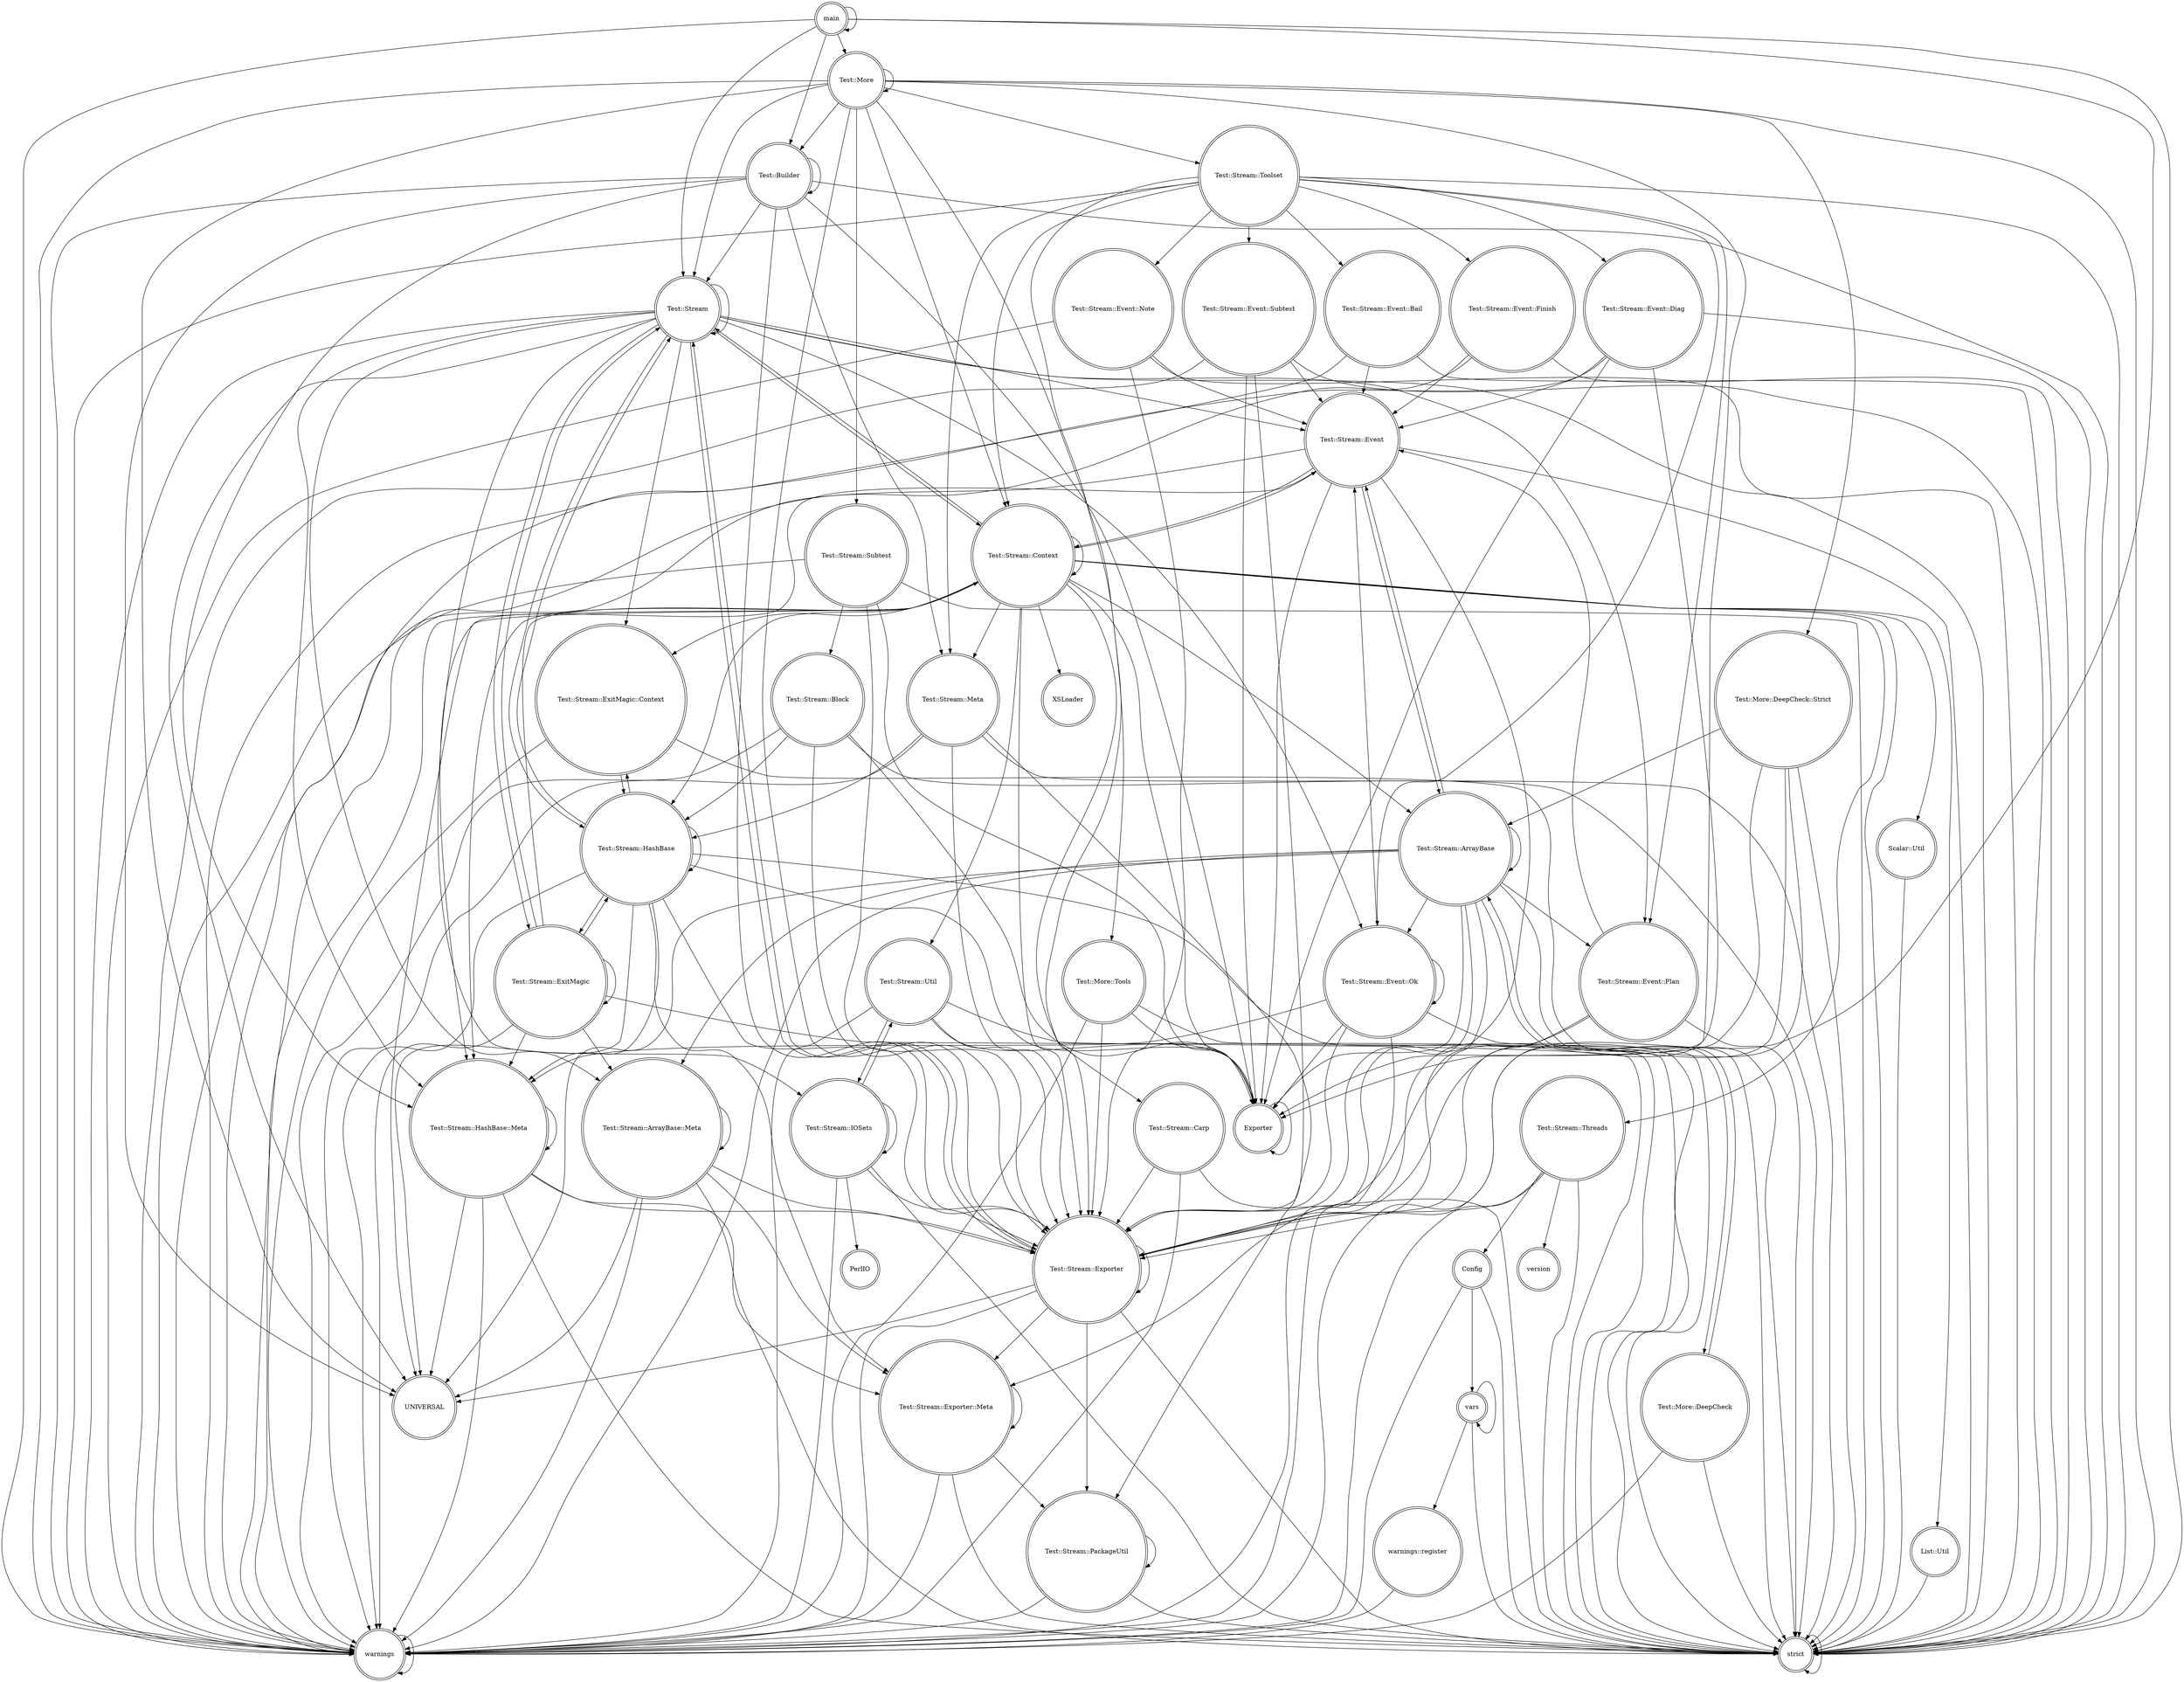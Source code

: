 digraph {
graph [overlap=false]
node [shape=doublecircle];
"main" -> "warnings";
"Test::Stream" -> "warnings";
"Test::Stream::Event::Finish" -> "Test::Stream::Event";
"vars" -> "warnings::register";
"Test::Stream::Event" -> "Test::Stream::Context";
"Test::Stream::Context" -> "Test::Stream::Carp";
"Test::Stream::ExitMagic" -> "Test::Stream";
"Test::Stream::ExitMagic" -> "Test::Stream::ArrayBase::Meta";
"Test::Stream" -> "Test::Stream::ExitMagic::Context";
"Test::Stream::Util" -> "strict";
"Test::Stream::Carp" -> "strict";
"Test::Stream" -> "UNIVERSAL";
"Test::Stream::Exporter" -> "Test::Stream::Exporter";
"Test::Stream::Toolset" -> "Test::Stream::Meta";
"Test::Stream::Util" -> "warnings";
"Scalar::Util" -> "strict";
"Test::More::DeepCheck::Strict" -> "Exporter";
"Test::Stream::HashBase" -> "Test::Stream::Exporter::Meta";
"main" -> "main";
"Test::Stream::ArrayBase" -> "Exporter";
"warnings" -> "warnings";
"Test::Stream::Event::Finish" -> "warnings";
"Test::Stream::IOSets" -> "strict";
"Test::Stream::Event::Plan" -> "Test::Stream::Event";
"Test::Stream::ArrayBase" -> "warnings";
"Config" -> "vars";
"Test::Stream::Toolset" -> "Test::Stream::Event::Note";
"Test::Stream::ArrayBase::Meta" -> "Test::Stream::Exporter";
"Test::Stream" -> "strict";
"Test::Stream::HashBase::Meta" -> "strict";
"Test::Builder" -> "strict";
"Test::Stream::HashBase" -> "warnings";
"Test::Stream::ExitMagic" -> "Test::Stream::HashBase::Meta";
"Test::Stream::Exporter" -> "warnings";
"Test::Stream" -> "Test::Stream::Exporter";
"Config" -> "strict";
"Test::Stream::ArrayBase::Meta" -> "strict";
"Test::Stream::Event::Ok" -> "warnings";
"Test::Stream::Event::Finish" -> "strict";
"Test::Stream::Event::Diag" -> "Test::Stream::Event";
"Test::Stream::Context" -> "Exporter";
"Test::Stream::Meta" -> "warnings";
"Test::Stream::Event" -> "Exporter";
"Test::Stream::HashBase::Meta" -> "Test::Stream::HashBase::Meta";
"Test::Stream::Toolset" -> "Test::Stream::Event::Ok";
"Test::Stream::Event::Subtest" -> "Test::Stream::Event";
"Test::Stream::Event" -> "Test::Stream::Exporter";
"Test::Stream" -> "Test::Stream::Event::Plan";
"Test::Stream::HashBase::Meta" -> "warnings";
"Test::Stream::HashBase" -> "Test::Stream::Exporter";
"Test::Stream" -> "Test::Stream::Context";
"Test::Stream::Context" -> "Test::Stream::Meta";
"Test::Stream::Event::Diag" -> "Exporter";
"Test::Stream::Threads" -> "Config";
"Test::More::DeepCheck::Strict" -> "warnings";
"Test::More" -> "Test::More::DeepCheck::Strict";
"Test::Stream::Toolset" -> "Test::Stream::Exporter";
"Test::Stream::Exporter" -> "UNIVERSAL";
"Test::Stream::Event::Note" -> "Test::Stream::Event";
"Test::Stream::Event" -> "Test::Stream::ArrayBase";
"Test::Stream" -> "Test::Stream::HashBase";
"Test::More" -> "strict";
"main" -> "Test::Stream::Exporter";
"Test::Stream::HashBase" -> "Exporter";
"main" -> "strict";
"Test::Stream::HashBase" -> "Test::Stream::HashBase::Meta";
"Test::Stream::Util" -> "Exporter";
"Test::Builder" -> "Test::Stream::Exporter";
"Test::Stream::ExitMagic" -> "Test::Stream::HashBase";
"Test::More::Tools" -> "Test::Stream::Exporter";
"Test::Stream" -> "Test::Stream";
"Test::Stream::Block" -> "Test::Stream::HashBase";
"Test::Stream::ArrayBase" -> "UNIVERSAL";
"Test::More" -> "Test::More::Tools";
"Test::Stream::ArrayBase" -> "Test::Stream::ArrayBase::Meta";
"Test::More" -> "Test::Stream::Toolset";
"Test::Stream::Event::Note" -> "strict";
"Test::Stream::Context" -> "Test::Stream::ArrayBase";
"Test::Stream" -> "Test::Stream::ExitMagic";
"Test::More::DeepCheck::Strict" -> "Test::Stream::ArrayBase";
"Test::Stream::Event::Bail" -> "warnings";
"Test::Stream::Context" -> "Test::Stream::Exporter";
"Test::Stream::Context" -> "Test::Stream::ExitMagic::Context";
"Test::Stream::IOSets" -> "Test::Stream::IOSets";
"Test::Stream::ExitMagic::Context" -> "strict";
"Test::Stream::ArrayBase" -> "Test::Stream::Exporter";
"Test::Stream::Event::Bail" -> "strict";
"Test::Stream::ExitMagic" -> "strict";
"Test::Stream::Context" -> "Test::Stream::Threads";
"Test::Stream::Event::Note" -> "warnings";
"Test::More::DeepCheck::Strict" -> "strict";
"Test::Stream::Util" -> "Test::Stream::IOSets";
"Test::Stream::Exporter" -> "Test::Stream::PackageUtil";
"Test::Builder" -> "Test::Builder";
"Test::More" -> "Test::Stream::Subtest";
"Test::Stream::PackageUtil" -> "Test::Stream::PackageUtil";
"Test::Stream::Toolset" -> "Test::Stream::Event::Diag";
"Test::Stream::Exporter" -> "Test::Stream";
"Test::Stream::Event::Diag" -> "Test::Stream::Exporter";
"Test::Stream::Subtest" -> "Test::Stream::Block";
"Test::Stream" -> "Test::Stream::Event";
"Test::More::DeepCheck" -> "warnings";
"Test::Stream::Exporter" -> "strict";
"Test::Stream::HashBase" -> "Test::Stream::ExitMagic::Context";
"Test::Stream::Threads" -> "warnings";
"Test::More" -> "Test::Stream";
"Test::Stream::Toolset" -> "warnings";
"Test::Stream::Context" -> "Test::Stream::HashBase";
"Test::Stream::Event::Subtest" -> "Exporter";
"Test::Stream::HashBase" -> "Test::Stream";
"Test::Stream::HashBase" -> "UNIVERSAL";
"Test::Stream::Toolset" -> "Test::Stream::Event::Finish";
"Test::Stream::ExitMagic" -> "warnings";
"Test::Stream::Threads" -> "Test::Stream::Exporter";
"Test::Stream::Event::Subtest" -> "Test::Stream::Exporter";
"Test::Stream::Context" -> "List::Util";
"Test::Stream::Block" -> "strict";
"vars" -> "vars";
"Test::Stream::Threads" -> "strict";
"Test::Stream::ArrayBase" -> "Test::Stream::ArrayBase";
"Test::Stream::HashBase" -> "Test::Stream::HashBase";
"Test::Stream::Event::Plan" -> "warnings";
"Test::More::Tools" -> "strict";
"Test::Stream::Event" -> "strict";
"Test::Stream::Exporter::Meta" -> "Test::Stream::Exporter::Meta";
"Test::Stream::HashBase" -> "strict";
"Test::Stream::ArrayBase" -> "Test::Stream::Event";
"Test::Stream::Event::Note" -> "Test::Stream::Exporter";
"Test::Stream::IOSets" -> "warnings";
"Test::Stream::Subtest" -> "warnings";
"Test::Stream::Context" -> "XSLoader";
"Test::Stream::ArrayBase::Meta" -> "Test::Stream::Exporter::Meta";
"Test::Stream::Event" -> "warnings";
"Test::Stream" -> "Test::Stream::Event::Ok";
"Test::Stream::ExitMagic" -> "Test::Stream::ExitMagic";
"Test::Stream::ArrayBase::Meta" -> "Test::Stream::ArrayBase::Meta";
"List::Util" -> "strict";
"Test::Stream::Block" -> "Test::Stream::Exporter";
"Test::Builder" -> "warnings";
"Test::Builder" -> "Test::Stream::HashBase::Meta";
"Test::More" -> "warnings";
"Test::Stream::Event::Bail" -> "Test::Stream::Event";
"Test::Stream::Meta" -> "strict";
"Test::Stream::Toolset" -> "Test::Stream::Event::Subtest";
"Test::Stream::Exporter::Meta" -> "strict";
"Test::Stream::Carp" -> "Test::Stream::Exporter";
"Test::Stream::Event" -> "Test::Stream::HashBase::Meta";
"Exporter" -> "Exporter";
"Test::Stream::Event::Ok" -> "Exporter";
"Test::More" -> "UNIVERSAL";
"Test::Stream::Subtest" -> "Exporter";
"Test::Stream::Context" -> "UNIVERSAL";
"Test::Stream::IOSets" -> "Test::Stream::Util";
"Test::Stream::Event::Ok" -> "Test::Stream::Event::Ok";
"Test::Stream::ExitMagic" -> "Test::Stream::Context";
"Test::Stream::ArrayBase::Meta" -> "UNIVERSAL";
"Test::Stream::Context" -> "warnings";
"Test::Stream::Event::Ok" -> "Test::Stream::Event";
"Test::More::DeepCheck" -> "strict";
"main" -> "Test::Stream";
"Test::Stream::IOSets" -> "Test::Stream::Exporter";
"Test::Stream::Context" -> "Test::Stream";
"Test::Stream::Context" -> "strict";
"Test::More" -> "Test::Builder";
"Test::Stream::Context" -> "Test::Stream::Util";
"Test::Builder" -> "Test::Stream::Meta";
"Test::Stream::Util" -> "Test::Stream::Exporter";
"main" -> "Test::More";
"Test::More" -> "Test::More";
"Test::Stream::Event::Ok" -> "Test::Stream::Exporter";
"Test::Stream::Event::Ok" -> "strict";
"Test::More" -> "Test::Stream::Context";
"Test::Stream::Block" -> "Exporter";
"Test::More::Tools" -> "warnings";
"Test::Stream::Event::Ok" -> "Test::Stream::HashBase::Meta";
"Test::More::DeepCheck" -> "Test::Stream::ArrayBase";
"Test::Stream::ArrayBase::Meta" -> "warnings";
"Test::Stream::Toolset" -> "Test::Stream::Context";
"Test::Stream::Meta" -> "Test::Stream::PackageUtil";
"Test::Builder" -> "Test::Stream";
"vars" -> "strict";
"Test::Stream::ArrayBase" -> "Test::Stream::Event::Ok";
"main" -> "Test::Builder";
"Test::Stream::Exporter" -> "Test::Stream::Exporter::Meta";
"Test::Stream::ExitMagic::Context" -> "warnings";
"warnings::register" -> "warnings";
"Test::Stream::Event::Diag" -> "warnings";
"Config" -> "warnings";
"Test::Stream::Context" -> "Test::Stream::Context";
"Test::Stream::Threads" -> "version";
"Test::Stream::ArrayBase" -> "Test::Stream::Event::Plan";
"Test::Builder" -> "UNIVERSAL";
"Test::Stream::ExitMagic::Context" -> "Test::Stream::HashBase";
"Test::Stream::Event::Plan" -> "strict";
"strict" -> "strict";
"Test::Stream::Exporter::Meta" -> "warnings";
"Test::Stream::IOSets" -> "PerlIO";
"Test::More::Tools" -> "Exporter";
"Test::Stream::HashBase::Meta" -> "Test::Stream::Exporter::Meta";
"Test::Stream::Toolset" -> "Test::Stream::Event::Bail";
"Test::Stream::Toolset" -> "Test::Stream::Event::Plan";
"Test::Stream::HashBase" -> "Test::Stream::ExitMagic";
"Test::Stream::Meta" -> "Test::Stream::HashBase";
"Test::Stream" -> "Test::Stream::IOSets";
"Test::More::DeepCheck::Strict" -> "Test::Stream::Exporter";
"Test::Stream::Carp" -> "warnings";
"Test::Stream::Context" -> "Test::Stream::Event";
"Test::Stream" -> "Test::Stream::HashBase::Meta";
"Test::Stream::Block" -> "warnings";
"Test::Stream::ArrayBase" -> "strict";
"Test::Stream::Subtest" -> "Test::Stream::Exporter";
"Test::Stream::Context" -> "Scalar::Util";
"Test::Builder" -> "Exporter";
"Test::Stream::PackageUtil" -> "warnings";
"Test::Stream::Event::Plan" -> "Test::Stream::Exporter";
"Test::Stream::Meta" -> "Test::Stream::Exporter";
"Test::More" -> "Exporter";
"Test::Stream::ArrayBase" -> "Test::More::DeepCheck";
"Test::Stream::Subtest" -> "strict";
"Test::More" -> "Test::Stream::Exporter";
"Test::Stream::HashBase::Meta" -> "UNIVERSAL";
"Test::Stream::Context" -> "Test::Stream::HashBase::Meta";
"Test::Stream::Exporter::Meta" -> "Test::Stream::PackageUtil";
"Test::Stream::HashBase::Meta" -> "Test::Stream::Exporter";
"Test::Stream::Event::Diag" -> "strict";
"Test::Stream" -> "Test::Stream::ArrayBase::Meta";
"Test::Stream::ArrayBase" -> "Test::Stream::Exporter::Meta";
"Test::Stream::Event::Subtest" -> "warnings";
"Test::Stream::PackageUtil" -> "strict";
"Test::Stream::Event::Subtest" -> "strict";
"Test::Stream::Toolset" -> "strict";
}
